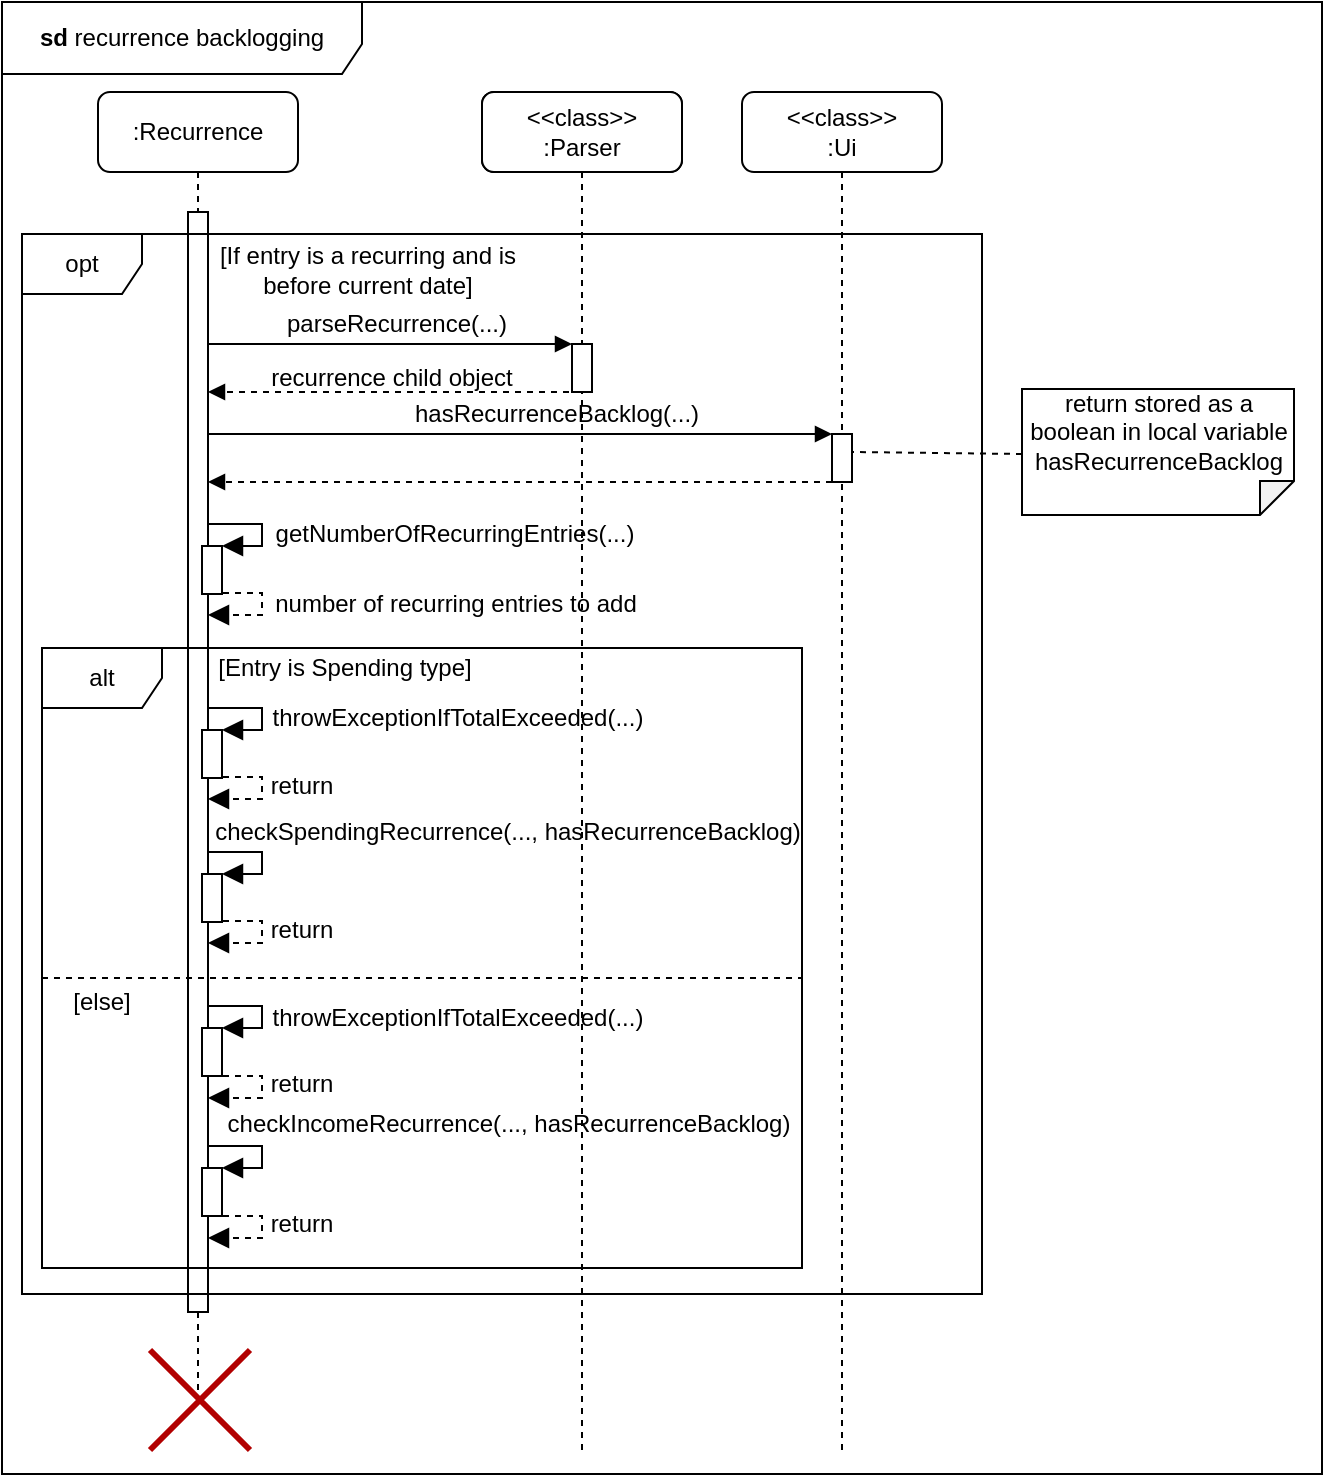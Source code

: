 <mxGraphModel dx="1020" dy="687" grid="1" gridSize="10" guides="1" tooltips="1" connect="1" arrows="1" fold="1" page="1" pageScale="1" pageWidth="827" pageHeight="1169" math="0" shadow="0">
  <root>
    <mxCell id="0" />
    <mxCell id="1" parent="0" />
    <mxCell id="n31YsCNTiU6jXU0wt-2B-1" value=":Recurrence" style="shape=umlLifeline;rounded=1;perimeter=lifelinePerimeter;whiteSpace=wrap;html=1;container=0;dropTarget=0;collapsible=0;recursiveResize=0;outlineConnect=0;portConstraint=eastwest;newEdgeStyle={&quot;edgeStyle&quot;:&quot;elbowEdgeStyle&quot;,&quot;elbow&quot;:&quot;vertical&quot;,&quot;curved&quot;:0,&quot;rounded&quot;:0};" parent="1" vertex="1">
      <mxGeometry x="58" y="59" width="100" height="651" as="geometry" />
    </mxCell>
    <mxCell id="n31YsCNTiU6jXU0wt-2B-2" value="" style="html=1;points=[];perimeter=orthogonalPerimeter;outlineConnect=0;targetShapes=umlLifeline;portConstraint=eastwest;newEdgeStyle={&quot;edgeStyle&quot;:&quot;elbowEdgeStyle&quot;,&quot;elbow&quot;:&quot;vertical&quot;,&quot;curved&quot;:0,&quot;rounded&quot;:0};" parent="n31YsCNTiU6jXU0wt-2B-1" vertex="1">
      <mxGeometry x="45" y="60" width="10" height="550" as="geometry" />
    </mxCell>
    <mxCell id="n31YsCNTiU6jXU0wt-2B-23" value="" style="html=1;points=[];perimeter=orthogonalPerimeter;outlineConnect=0;targetShapes=umlLifeline;portConstraint=eastwest;newEdgeStyle={&quot;edgeStyle&quot;:&quot;elbowEdgeStyle&quot;,&quot;elbow&quot;:&quot;vertical&quot;,&quot;curved&quot;:0,&quot;rounded&quot;:0};" parent="n31YsCNTiU6jXU0wt-2B-1" vertex="1">
      <mxGeometry x="52" y="538" width="10" height="24" as="geometry" />
    </mxCell>
    <mxCell id="n31YsCNTiU6jXU0wt-2B-3" value="opt" style="shape=umlFrame;whiteSpace=wrap;html=1;pointerEvents=0;" parent="1" vertex="1">
      <mxGeometry x="20" y="130" width="480" height="530" as="geometry" />
    </mxCell>
    <mxCell id="n31YsCNTiU6jXU0wt-2B-4" value="[If entry is a recurring and is before current date]" style="text;html=1;align=center;verticalAlign=middle;whiteSpace=wrap;rounded=0;" parent="1" vertex="1">
      <mxGeometry x="105" y="133" width="176" height="30" as="geometry" />
    </mxCell>
    <mxCell id="n31YsCNTiU6jXU0wt-2B-6" value="" style="endArrow=block;html=1;rounded=0;endFill=1;" parent="1" edge="1">
      <mxGeometry width="50" height="50" relative="1" as="geometry">
        <mxPoint x="113" y="185" as="sourcePoint" />
        <mxPoint x="295" y="185" as="targetPoint" />
      </mxGeometry>
    </mxCell>
    <mxCell id="n31YsCNTiU6jXU0wt-2B-7" value="&amp;lt;&amp;lt;class&amp;gt;&amp;gt;&lt;br&gt;:Parser" style="shape=umlLifeline;rounded=1;perimeter=lifelinePerimeter;whiteSpace=wrap;html=1;container=0;dropTarget=0;collapsible=0;recursiveResize=0;outlineConnect=0;portConstraint=eastwest;newEdgeStyle={&quot;edgeStyle&quot;:&quot;elbowEdgeStyle&quot;,&quot;elbow&quot;:&quot;vertical&quot;,&quot;curved&quot;:0,&quot;rounded&quot;:0};" parent="1" vertex="1">
      <mxGeometry x="250" y="59" width="100" height="431" as="geometry" />
    </mxCell>
    <mxCell id="n31YsCNTiU6jXU0wt-2B-8" value="" style="html=1;points=[];perimeter=orthogonalPerimeter;outlineConnect=0;targetShapes=umlLifeline;portConstraint=eastwest;newEdgeStyle={&quot;edgeStyle&quot;:&quot;elbowEdgeStyle&quot;,&quot;elbow&quot;:&quot;vertical&quot;,&quot;curved&quot;:0,&quot;rounded&quot;:0};" parent="n31YsCNTiU6jXU0wt-2B-7" vertex="1">
      <mxGeometry x="45" y="126" width="10" height="24" as="geometry" />
    </mxCell>
    <mxCell id="n31YsCNTiU6jXU0wt-2B-9" value="parseRecurrence(...)" style="text;html=1;align=center;verticalAlign=middle;whiteSpace=wrap;rounded=0;" parent="1" vertex="1">
      <mxGeometry x="70" y="165" width="275" height="20" as="geometry" />
    </mxCell>
    <mxCell id="n31YsCNTiU6jXU0wt-2B-10" value="" style="endArrow=block;dashed=1;html=1;rounded=0;endFill=1;" parent="1" source="n31YsCNTiU6jXU0wt-2B-7" edge="1">
      <mxGeometry width="50" height="50" relative="1" as="geometry">
        <mxPoint x="150" y="209" as="sourcePoint" />
        <mxPoint x="113" y="209" as="targetPoint" />
      </mxGeometry>
    </mxCell>
    <mxCell id="n31YsCNTiU6jXU0wt-2B-11" value="recurrence child object" style="text;html=1;align=center;verticalAlign=middle;whiteSpace=wrap;rounded=0;" parent="1" vertex="1">
      <mxGeometry x="120" y="190" width="170" height="24" as="geometry" />
    </mxCell>
    <mxCell id="n31YsCNTiU6jXU0wt-2B-12" value="" style="endArrow=block;html=1;rounded=0;endFill=1;" parent="1" target="n31YsCNTiU6jXU0wt-2B-16" edge="1">
      <mxGeometry width="50" height="50" relative="1" as="geometry">
        <mxPoint x="113" y="230" as="sourcePoint" />
        <mxPoint x="295" y="230" as="targetPoint" />
      </mxGeometry>
    </mxCell>
    <mxCell id="n31YsCNTiU6jXU0wt-2B-13" value="&amp;lt;&amp;lt;class&amp;gt;&amp;gt;&lt;br&gt;:Parser" style="shape=umlLifeline;rounded=1;perimeter=lifelinePerimeter;whiteSpace=wrap;html=1;container=0;dropTarget=0;collapsible=0;recursiveResize=0;outlineConnect=0;portConstraint=eastwest;newEdgeStyle={&quot;edgeStyle&quot;:&quot;elbowEdgeStyle&quot;,&quot;elbow&quot;:&quot;vertical&quot;,&quot;curved&quot;:0,&quot;rounded&quot;:0};" parent="1" vertex="1">
      <mxGeometry x="250" y="59" width="100" height="681" as="geometry" />
    </mxCell>
    <mxCell id="n31YsCNTiU6jXU0wt-2B-14" value="" style="html=1;points=[];perimeter=orthogonalPerimeter;outlineConnect=0;targetShapes=umlLifeline;portConstraint=eastwest;newEdgeStyle={&quot;edgeStyle&quot;:&quot;elbowEdgeStyle&quot;,&quot;elbow&quot;:&quot;vertical&quot;,&quot;curved&quot;:0,&quot;rounded&quot;:0};" parent="n31YsCNTiU6jXU0wt-2B-13" vertex="1">
      <mxGeometry x="45" y="126" width="10" height="24" as="geometry" />
    </mxCell>
    <mxCell id="n31YsCNTiU6jXU0wt-2B-15" value="&amp;lt;&amp;lt;class&amp;gt;&amp;gt;&lt;br&gt;:Ui" style="shape=umlLifeline;rounded=1;perimeter=lifelinePerimeter;whiteSpace=wrap;html=1;container=0;dropTarget=0;collapsible=0;recursiveResize=0;outlineConnect=0;portConstraint=eastwest;newEdgeStyle={&quot;edgeStyle&quot;:&quot;elbowEdgeStyle&quot;,&quot;elbow&quot;:&quot;vertical&quot;,&quot;curved&quot;:0,&quot;rounded&quot;:0};" parent="1" vertex="1">
      <mxGeometry x="380" y="59" width="100" height="681" as="geometry" />
    </mxCell>
    <mxCell id="n31YsCNTiU6jXU0wt-2B-16" value="" style="html=1;points=[];perimeter=orthogonalPerimeter;outlineConnect=0;targetShapes=umlLifeline;portConstraint=eastwest;newEdgeStyle={&quot;edgeStyle&quot;:&quot;elbowEdgeStyle&quot;,&quot;elbow&quot;:&quot;vertical&quot;,&quot;curved&quot;:0,&quot;rounded&quot;:0};" parent="n31YsCNTiU6jXU0wt-2B-15" vertex="1">
      <mxGeometry x="45" y="171" width="10" height="24" as="geometry" />
    </mxCell>
    <mxCell id="n31YsCNTiU6jXU0wt-2B-17" value="hasRecurrenceBacklog(...)" style="text;html=1;align=center;verticalAlign=middle;whiteSpace=wrap;rounded=0;" parent="1" vertex="1">
      <mxGeometry x="150" y="210" width="275" height="20" as="geometry" />
    </mxCell>
    <mxCell id="n31YsCNTiU6jXU0wt-2B-18" value="" style="endArrow=block;dashed=1;html=1;rounded=0;endFill=1;" parent="1" source="n31YsCNTiU6jXU0wt-2B-16" edge="1">
      <mxGeometry width="50" height="50" relative="1" as="geometry">
        <mxPoint x="300" y="254" as="sourcePoint" />
        <mxPoint x="113" y="254" as="targetPoint" />
      </mxGeometry>
    </mxCell>
    <mxCell id="n31YsCNTiU6jXU0wt-2B-19" value="getNumberOfRecurringEntries(...)" style="text;html=1;align=center;verticalAlign=middle;whiteSpace=wrap;rounded=0;" parent="1" vertex="1">
      <mxGeometry x="143.5" y="270" width="185" height="20" as="geometry" />
    </mxCell>
    <mxCell id="n31YsCNTiU6jXU0wt-2B-20" value="alt" style="shape=umlFrame;whiteSpace=wrap;html=1;pointerEvents=0;" parent="1" vertex="1">
      <mxGeometry x="30" y="337" width="380" height="310" as="geometry" />
    </mxCell>
    <mxCell id="n31YsCNTiU6jXU0wt-2B-21" value="" style="endArrow=none;dashed=1;html=1;rounded=0;entryX=1;entryY=0.518;entryDx=0;entryDy=0;entryPerimeter=0;" parent="1" edge="1">
      <mxGeometry width="50" height="50" relative="1" as="geometry">
        <mxPoint x="30" y="502" as="sourcePoint" />
        <mxPoint x="410" y="502.04" as="targetPoint" />
      </mxGeometry>
    </mxCell>
    <mxCell id="n31YsCNTiU6jXU0wt-2B-22" value="" style="html=1;points=[];perimeter=orthogonalPerimeter;outlineConnect=0;targetShapes=umlLifeline;portConstraint=eastwest;newEdgeStyle={&quot;edgeStyle&quot;:&quot;elbowEdgeStyle&quot;,&quot;elbow&quot;:&quot;vertical&quot;,&quot;curved&quot;:0,&quot;rounded&quot;:0};" parent="1" vertex="1">
      <mxGeometry x="110" y="450" width="10" height="24" as="geometry" />
    </mxCell>
    <mxCell id="n31YsCNTiU6jXU0wt-2B-25" value="" style="edgeStyle=elbowEdgeStyle;elbow=horizontal;endArrow=block;html=1;curved=0;rounded=0;endSize=8;startSize=8;endFill=1;" parent="1" edge="1">
      <mxGeometry width="50" height="50" relative="1" as="geometry">
        <mxPoint x="113" y="439" as="sourcePoint" />
        <mxPoint x="120" y="450" as="targetPoint" />
        <Array as="points">
          <mxPoint x="140" y="439" />
        </Array>
      </mxGeometry>
    </mxCell>
    <mxCell id="n31YsCNTiU6jXU0wt-2B-27" value="checkSpendingRecurrence(..., hasRecurrenceBacklog)" style="text;html=1;align=center;verticalAlign=middle;whiteSpace=wrap;rounded=0;" parent="1" vertex="1">
      <mxGeometry x="113" y="419" width="300" height="20" as="geometry" />
    </mxCell>
    <mxCell id="n31YsCNTiU6jXU0wt-2B-28" value="checkIncomeRecurrence(..., hasRecurrenceBacklog)" style="text;html=1;align=center;verticalAlign=middle;whiteSpace=wrap;rounded=0;" parent="1" vertex="1">
      <mxGeometry x="110.5" y="564.5" width="305" height="20" as="geometry" />
    </mxCell>
    <mxCell id="n31YsCNTiU6jXU0wt-2B-29" value="" style="edgeStyle=elbowEdgeStyle;elbow=horizontal;endArrow=block;html=1;curved=0;rounded=0;endSize=8;startSize=8;endFill=1;" parent="1" edge="1">
      <mxGeometry width="50" height="50" relative="1" as="geometry">
        <mxPoint x="113" y="586" as="sourcePoint" />
        <mxPoint x="120" y="597" as="targetPoint" />
        <Array as="points">
          <mxPoint x="140" y="636" />
        </Array>
      </mxGeometry>
    </mxCell>
    <mxCell id="n31YsCNTiU6jXU0wt-2B-30" value="" style="edgeStyle=elbowEdgeStyle;elbow=horizontal;endArrow=block;html=1;curved=0;rounded=0;endSize=8;startSize=8;endFill=1;entryX=0.954;entryY=0.557;entryDx=0;entryDy=0;entryPerimeter=0;dashed=1;" parent="1" edge="1">
      <mxGeometry width="50" height="50" relative="1" as="geometry">
        <mxPoint x="120.5" y="621" as="sourcePoint" />
        <mxPoint x="113" y="632" as="targetPoint" />
        <Array as="points">
          <mxPoint x="140" y="621" />
        </Array>
      </mxGeometry>
    </mxCell>
    <mxCell id="n31YsCNTiU6jXU0wt-2B-31" value="return" style="text;html=1;align=center;verticalAlign=middle;whiteSpace=wrap;rounded=0;" parent="1" vertex="1">
      <mxGeometry x="130" y="463" width="60" height="30" as="geometry" />
    </mxCell>
    <mxCell id="n31YsCNTiU6jXU0wt-2B-32" value="return" style="text;html=1;align=center;verticalAlign=middle;whiteSpace=wrap;rounded=0;" parent="1" vertex="1">
      <mxGeometry x="130" y="610" width="60" height="30" as="geometry" />
    </mxCell>
    <mxCell id="OJMAOMR2wSrAp2I7YGGj-1" value="" style="shape=note;whiteSpace=wrap;html=1;backgroundOutline=1;darkOpacity=0.05;rotation=-90;flipV=1;flipH=1;fontSize=12;size=17;" parent="1" vertex="1">
      <mxGeometry x="556.5" y="171" width="63" height="136" as="geometry" />
    </mxCell>
    <mxCell id="OJMAOMR2wSrAp2I7YGGj-2" value="return stored as a boolean in local variable hasRecurrenceBacklog" style="text;html=1;align=center;verticalAlign=middle;whiteSpace=wrap;rounded=0;" parent="1" vertex="1">
      <mxGeometry x="519.5" y="214" width="137" height="30" as="geometry" />
    </mxCell>
    <mxCell id="OJMAOMR2wSrAp2I7YGGj-3" value="" style="endArrow=none;dashed=1;html=1;rounded=0;" parent="1" edge="1">
      <mxGeometry width="50" height="50" relative="1" as="geometry">
        <mxPoint x="520" y="240" as="sourcePoint" />
        <mxPoint x="435.167" y="239" as="targetPoint" />
      </mxGeometry>
    </mxCell>
    <mxCell id="OJMAOMR2wSrAp2I7YGGj-4" value="" style="edgeStyle=elbowEdgeStyle;elbow=horizontal;endArrow=block;html=1;curved=0;rounded=0;endSize=8;startSize=8;endFill=1;entryX=0.954;entryY=0.557;entryDx=0;entryDy=0;entryPerimeter=0;dashed=1;" parent="1" edge="1">
      <mxGeometry width="50" height="50" relative="1" as="geometry">
        <mxPoint x="120.5" y="473.5" as="sourcePoint" />
        <mxPoint x="113" y="484.5" as="targetPoint" />
        <Array as="points">
          <mxPoint x="140" y="473.5" />
        </Array>
      </mxGeometry>
    </mxCell>
    <mxCell id="OJMAOMR2wSrAp2I7YGGj-5" value="[else]" style="text;html=1;align=center;verticalAlign=middle;whiteSpace=wrap;rounded=0;" parent="1" vertex="1">
      <mxGeometry x="30" y="507" width="60" height="13" as="geometry" />
    </mxCell>
    <mxCell id="OJMAOMR2wSrAp2I7YGGj-6" value="[Entry is Spending type]" style="text;html=1;align=center;verticalAlign=middle;whiteSpace=wrap;rounded=0;" parent="1" vertex="1">
      <mxGeometry x="114" y="340" width="135" height="13" as="geometry" />
    </mxCell>
    <mxCell id="nLP7bQy25AneKmf25FTi-1" value="&lt;b&gt;sd &lt;/b&gt;recurrence backlogging" style="shape=umlFrame;whiteSpace=wrap;html=1;pointerEvents=0;width=180;height=36;" vertex="1" parent="1">
      <mxGeometry x="10" y="14" width="660" height="736" as="geometry" />
    </mxCell>
    <mxCell id="R-5d6Ljg0bHeBlwssb8m-2" value="" style="html=1;points=[];perimeter=orthogonalPerimeter;outlineConnect=0;targetShapes=umlLifeline;portConstraint=eastwest;newEdgeStyle={&quot;edgeStyle&quot;:&quot;elbowEdgeStyle&quot;,&quot;elbow&quot;:&quot;vertical&quot;,&quot;curved&quot;:0,&quot;rounded&quot;:0};" vertex="1" parent="1">
      <mxGeometry x="110" y="378" width="10" height="24" as="geometry" />
    </mxCell>
    <mxCell id="R-5d6Ljg0bHeBlwssb8m-3" value="" style="edgeStyle=elbowEdgeStyle;elbow=horizontal;endArrow=block;html=1;curved=0;rounded=0;endSize=8;startSize=8;endFill=1;" edge="1" parent="1">
      <mxGeometry width="50" height="50" relative="1" as="geometry">
        <mxPoint x="113" y="367" as="sourcePoint" />
        <mxPoint x="120" y="378" as="targetPoint" />
        <Array as="points">
          <mxPoint x="140" y="367" />
        </Array>
      </mxGeometry>
    </mxCell>
    <mxCell id="R-5d6Ljg0bHeBlwssb8m-4" value="return" style="text;html=1;align=center;verticalAlign=middle;whiteSpace=wrap;rounded=0;" vertex="1" parent="1">
      <mxGeometry x="130" y="391" width="60" height="30" as="geometry" />
    </mxCell>
    <mxCell id="R-5d6Ljg0bHeBlwssb8m-5" value="" style="edgeStyle=elbowEdgeStyle;elbow=horizontal;endArrow=block;html=1;curved=0;rounded=0;endSize=8;startSize=8;endFill=1;entryX=0.954;entryY=0.557;entryDx=0;entryDy=0;entryPerimeter=0;dashed=1;" edge="1" parent="1">
      <mxGeometry width="50" height="50" relative="1" as="geometry">
        <mxPoint x="120.5" y="401.5" as="sourcePoint" />
        <mxPoint x="113" y="412.5" as="targetPoint" />
        <Array as="points">
          <mxPoint x="140" y="401.5" />
        </Array>
      </mxGeometry>
    </mxCell>
    <mxCell id="R-5d6Ljg0bHeBlwssb8m-6" value="" style="html=1;points=[];perimeter=orthogonalPerimeter;outlineConnect=0;targetShapes=umlLifeline;portConstraint=eastwest;newEdgeStyle={&quot;edgeStyle&quot;:&quot;elbowEdgeStyle&quot;,&quot;elbow&quot;:&quot;vertical&quot;,&quot;curved&quot;:0,&quot;rounded&quot;:0};" vertex="1" parent="1">
      <mxGeometry x="110" y="527" width="10" height="24" as="geometry" />
    </mxCell>
    <mxCell id="R-5d6Ljg0bHeBlwssb8m-7" value="" style="edgeStyle=elbowEdgeStyle;elbow=horizontal;endArrow=block;html=1;curved=0;rounded=0;endSize=8;startSize=8;endFill=1;" edge="1" parent="1">
      <mxGeometry width="50" height="50" relative="1" as="geometry">
        <mxPoint x="113" y="516" as="sourcePoint" />
        <mxPoint x="120" y="527" as="targetPoint" />
        <Array as="points">
          <mxPoint x="140" y="566" />
        </Array>
      </mxGeometry>
    </mxCell>
    <mxCell id="R-5d6Ljg0bHeBlwssb8m-8" value="" style="edgeStyle=elbowEdgeStyle;elbow=horizontal;endArrow=block;html=1;curved=0;rounded=0;endSize=8;startSize=8;endFill=1;entryX=0.954;entryY=0.557;entryDx=0;entryDy=0;entryPerimeter=0;dashed=1;" edge="1" parent="1">
      <mxGeometry width="50" height="50" relative="1" as="geometry">
        <mxPoint x="120.5" y="551" as="sourcePoint" />
        <mxPoint x="113" y="562" as="targetPoint" />
        <Array as="points">
          <mxPoint x="140" y="551" />
        </Array>
      </mxGeometry>
    </mxCell>
    <mxCell id="R-5d6Ljg0bHeBlwssb8m-9" value="return" style="text;html=1;align=center;verticalAlign=middle;whiteSpace=wrap;rounded=0;" vertex="1" parent="1">
      <mxGeometry x="130" y="540" width="60" height="30" as="geometry" />
    </mxCell>
    <mxCell id="R-5d6Ljg0bHeBlwssb8m-10" value="throwExceptionIfTotalExceeded(...)" style="text;html=1;align=center;verticalAlign=middle;whiteSpace=wrap;rounded=0;" vertex="1" parent="1">
      <mxGeometry x="138" y="362" width="200" height="20" as="geometry" />
    </mxCell>
    <mxCell id="R-5d6Ljg0bHeBlwssb8m-11" value="throwExceptionIfTotalExceeded(...)" style="text;html=1;align=center;verticalAlign=middle;whiteSpace=wrap;rounded=0;" vertex="1" parent="1">
      <mxGeometry x="138" y="512" width="200" height="20" as="geometry" />
    </mxCell>
    <mxCell id="R-5d6Ljg0bHeBlwssb8m-12" value="" style="html=1;points=[];perimeter=orthogonalPerimeter;outlineConnect=0;targetShapes=umlLifeline;portConstraint=eastwest;newEdgeStyle={&quot;edgeStyle&quot;:&quot;elbowEdgeStyle&quot;,&quot;elbow&quot;:&quot;vertical&quot;,&quot;curved&quot;:0,&quot;rounded&quot;:0};" vertex="1" parent="1">
      <mxGeometry x="110" y="286" width="10" height="24" as="geometry" />
    </mxCell>
    <mxCell id="R-5d6Ljg0bHeBlwssb8m-13" value="" style="edgeStyle=elbowEdgeStyle;elbow=horizontal;endArrow=block;html=1;curved=0;rounded=0;endSize=8;startSize=8;endFill=1;" edge="1" parent="1">
      <mxGeometry width="50" height="50" relative="1" as="geometry">
        <mxPoint x="113" y="275" as="sourcePoint" />
        <mxPoint x="120" y="286" as="targetPoint" />
        <Array as="points">
          <mxPoint x="140" y="275" />
        </Array>
      </mxGeometry>
    </mxCell>
    <mxCell id="R-5d6Ljg0bHeBlwssb8m-14" value="" style="edgeStyle=elbowEdgeStyle;elbow=horizontal;endArrow=block;html=1;curved=0;rounded=0;endSize=8;startSize=8;endFill=1;entryX=0.954;entryY=0.557;entryDx=0;entryDy=0;entryPerimeter=0;dashed=1;" edge="1" parent="1">
      <mxGeometry width="50" height="50" relative="1" as="geometry">
        <mxPoint x="120.5" y="309.5" as="sourcePoint" />
        <mxPoint x="113" y="320.5" as="targetPoint" />
        <Array as="points">
          <mxPoint x="140" y="309.5" />
        </Array>
      </mxGeometry>
    </mxCell>
    <mxCell id="R-5d6Ljg0bHeBlwssb8m-15" value="number of recurring entries to add" style="text;html=1;align=center;verticalAlign=middle;whiteSpace=wrap;rounded=0;" vertex="1" parent="1">
      <mxGeometry x="134" y="300" width="206" height="30" as="geometry" />
    </mxCell>
    <mxCell id="JLxsnvwXNuhVNSW7n_3m-1" value="" style="shape=umlDestroy;whiteSpace=wrap;html=1;strokeWidth=3;targetShapes=umlLifeline;fillColor=#e51400;fontColor=#ffffff;strokeColor=#B20000;" vertex="1" parent="1">
      <mxGeometry x="84" y="688" width="50" height="50" as="geometry" />
    </mxCell>
  </root>
</mxGraphModel>
